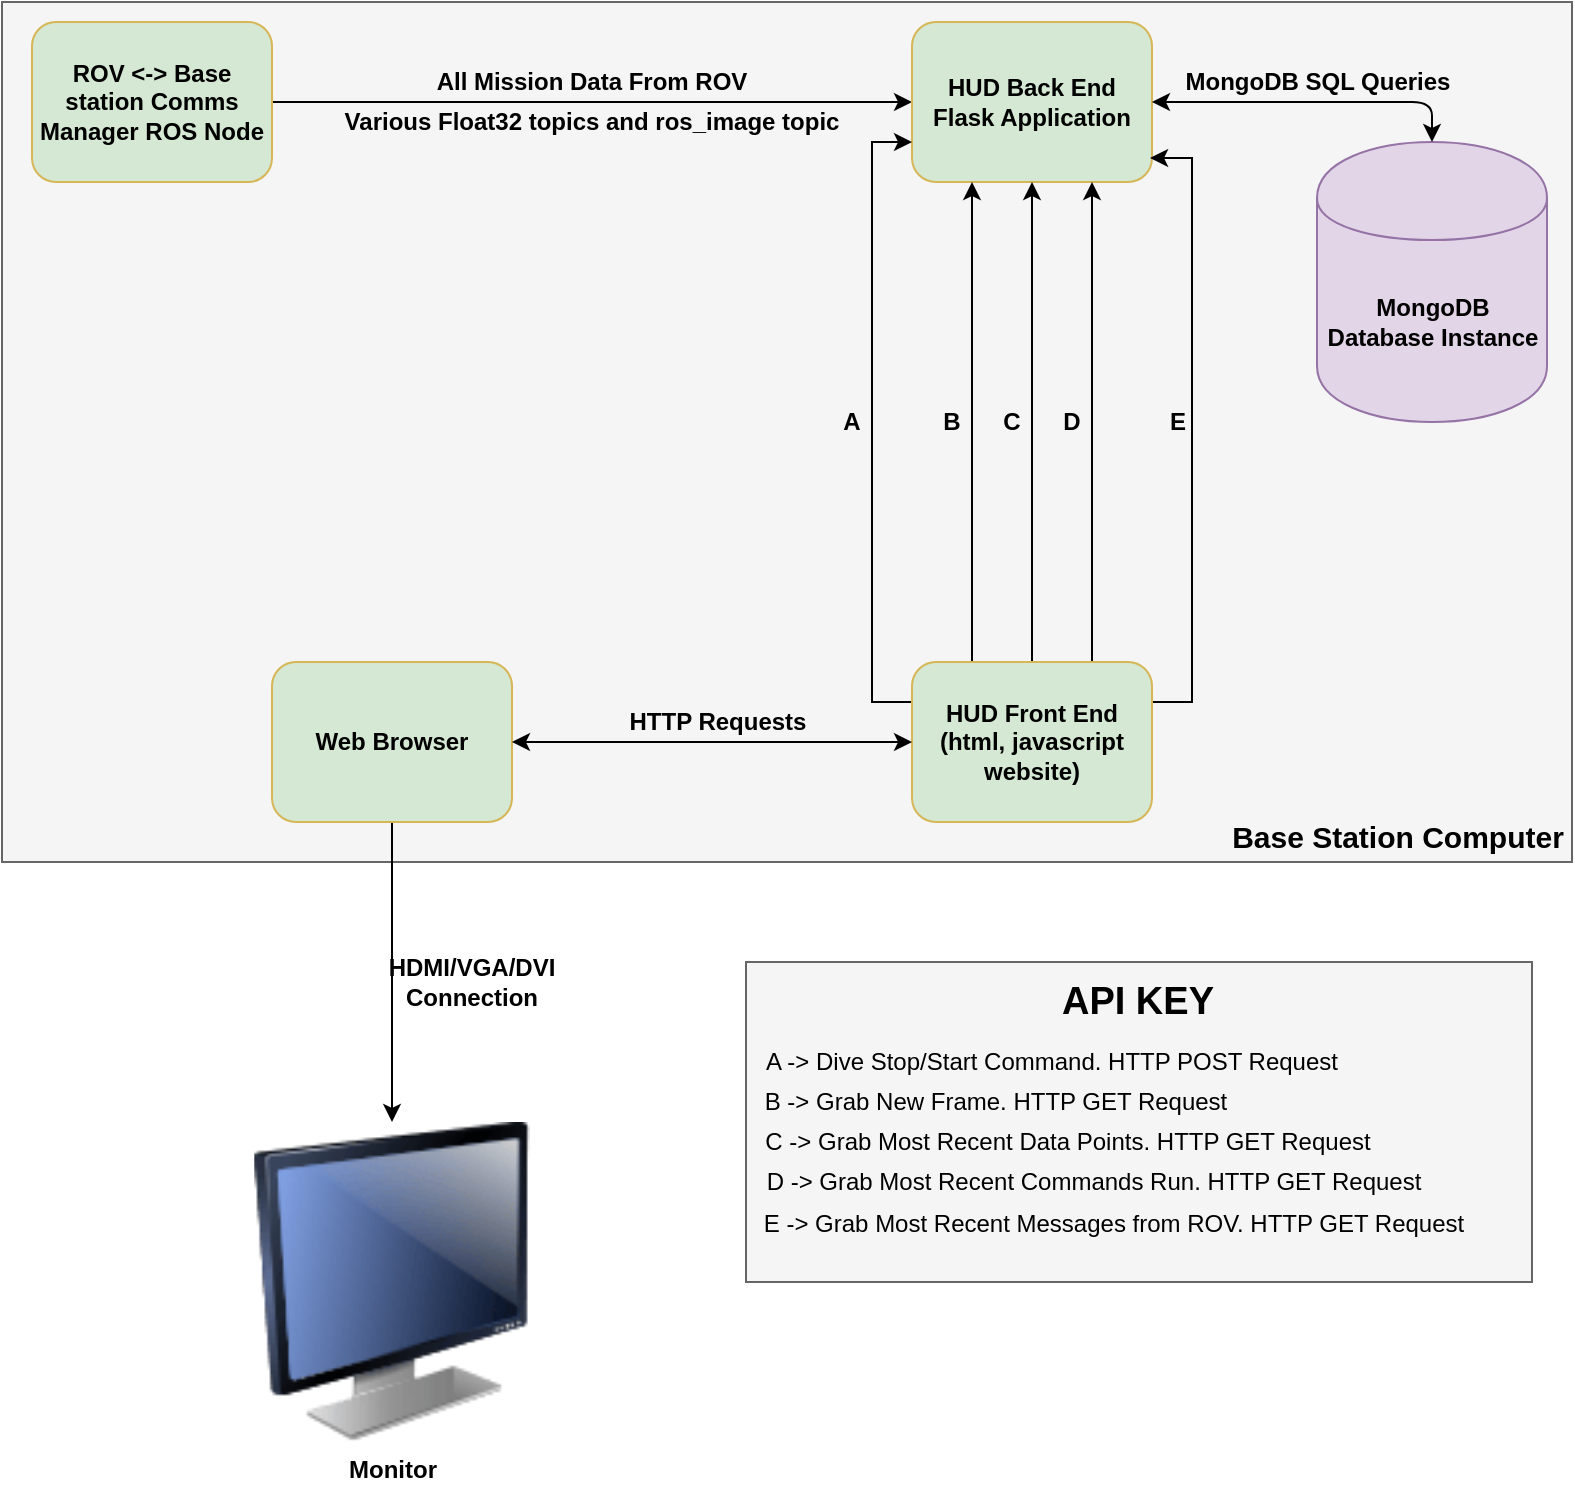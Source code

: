 <mxfile version="12.3.6" type="github" pages="1">
  <diagram id="dvayOvmPAuLTwOydBaXN" name="Page-1">
    <mxGraphModel dx="1422" dy="745" grid="1" gridSize="10" guides="1" tooltips="1" connect="1" arrows="1" fold="1" page="1" pageScale="1" pageWidth="1100" pageHeight="850" math="0" shadow="0">
      <root>
        <mxCell id="0"/>
        <mxCell id="1" parent="0"/>
        <mxCell id="P94vjSVfHrpoifT2Vlh4-1" value="" style="rounded=0;whiteSpace=wrap;html=1;fillColor=#f5f5f5;strokeColor=#666666;fontColor=#333333;" parent="1" vertex="1">
          <mxGeometry x="35" y="90" width="785" height="430" as="geometry"/>
        </mxCell>
        <mxCell id="P94vjSVfHrpoifT2Vlh4-2" value="Base Station Computer" style="text;html=1;strokeColor=none;fillColor=none;align=center;verticalAlign=middle;whiteSpace=wrap;rounded=0;fontStyle=1;fontSize=15;" parent="1" vertex="1">
          <mxGeometry x="648" y="497" width="170" height="20" as="geometry"/>
        </mxCell>
        <mxCell id="B6xwx3ypl9RkdtwZxq9E-2" style="edgeStyle=orthogonalEdgeStyle;rounded=0;orthogonalLoop=1;jettySize=auto;html=1;exitX=1;exitY=0.5;exitDx=0;exitDy=0;entryX=0;entryY=0.5;entryDx=0;entryDy=0;" edge="1" parent="1" source="P94vjSVfHrpoifT2Vlh4-3" target="P94vjSVfHrpoifT2Vlh4-4">
          <mxGeometry relative="1" as="geometry"/>
        </mxCell>
        <mxCell id="P94vjSVfHrpoifT2Vlh4-3" value="ROV &amp;lt;-&amp;gt; Base station Comms Manager ROS Node" style="rounded=1;whiteSpace=wrap;html=1;fillColor=#D5E8D4;strokeColor=#d6b656;fontStyle=1" parent="1" vertex="1">
          <mxGeometry x="50" y="100" width="120" height="80" as="geometry"/>
        </mxCell>
        <mxCell id="P94vjSVfHrpoifT2Vlh4-4" value="HUD Back End Flask Application" style="rounded=1;whiteSpace=wrap;html=1;fillColor=#D5E8D4;strokeColor=#d6b656;fontStyle=1" parent="1" vertex="1">
          <mxGeometry x="490" y="100" width="120" height="80" as="geometry"/>
        </mxCell>
        <mxCell id="P94vjSVfHrpoifT2Vlh4-20" value="&lt;b&gt;Monitor&lt;/b&gt;" style="image;html=1;labelBackgroundColor=#ffffff;image=img/lib/clip_art/computers/Monitor_128x128.png" parent="1" vertex="1">
          <mxGeometry x="145" y="650" width="170" height="160" as="geometry"/>
        </mxCell>
        <mxCell id="B6xwx3ypl9RkdtwZxq9E-13" style="edgeStyle=orthogonalEdgeStyle;rounded=0;orthogonalLoop=1;jettySize=auto;html=1;exitX=0.25;exitY=0;exitDx=0;exitDy=0;entryX=0.25;entryY=1;entryDx=0;entryDy=0;" edge="1" parent="1" source="P94vjSVfHrpoifT2Vlh4-21" target="P94vjSVfHrpoifT2Vlh4-4">
          <mxGeometry relative="1" as="geometry"/>
        </mxCell>
        <mxCell id="B6xwx3ypl9RkdtwZxq9E-16" style="edgeStyle=orthogonalEdgeStyle;rounded=0;orthogonalLoop=1;jettySize=auto;html=1;exitX=0.75;exitY=0;exitDx=0;exitDy=0;entryX=0.75;entryY=1;entryDx=0;entryDy=0;" edge="1" parent="1" source="P94vjSVfHrpoifT2Vlh4-21" target="P94vjSVfHrpoifT2Vlh4-4">
          <mxGeometry relative="1" as="geometry"/>
        </mxCell>
        <mxCell id="B6xwx3ypl9RkdtwZxq9E-17" style="edgeStyle=orthogonalEdgeStyle;rounded=0;orthogonalLoop=1;jettySize=auto;html=1;exitX=0.5;exitY=0;exitDx=0;exitDy=0;" edge="1" parent="1" source="P94vjSVfHrpoifT2Vlh4-21" target="P94vjSVfHrpoifT2Vlh4-4">
          <mxGeometry relative="1" as="geometry"/>
        </mxCell>
        <mxCell id="B6xwx3ypl9RkdtwZxq9E-18" style="edgeStyle=orthogonalEdgeStyle;rounded=0;orthogonalLoop=1;jettySize=auto;html=1;exitX=1;exitY=0.25;exitDx=0;exitDy=0;entryX=0.992;entryY=0.85;entryDx=0;entryDy=0;entryPerimeter=0;" edge="1" parent="1" source="P94vjSVfHrpoifT2Vlh4-21" target="P94vjSVfHrpoifT2Vlh4-4">
          <mxGeometry relative="1" as="geometry"/>
        </mxCell>
        <mxCell id="B6xwx3ypl9RkdtwZxq9E-19" style="edgeStyle=orthogonalEdgeStyle;rounded=0;orthogonalLoop=1;jettySize=auto;html=1;exitX=0;exitY=0.25;exitDx=0;exitDy=0;entryX=0;entryY=0.75;entryDx=0;entryDy=0;" edge="1" parent="1" source="P94vjSVfHrpoifT2Vlh4-21" target="P94vjSVfHrpoifT2Vlh4-4">
          <mxGeometry relative="1" as="geometry"/>
        </mxCell>
        <mxCell id="P94vjSVfHrpoifT2Vlh4-21" value="HUD Front End (html, javascript website)" style="rounded=1;whiteSpace=wrap;html=1;fillColor=#D5E8D4;strokeColor=#d6b656;fontStyle=1" parent="1" vertex="1">
          <mxGeometry x="490" y="420" width="120" height="80" as="geometry"/>
        </mxCell>
        <mxCell id="P94vjSVfHrpoifT2Vlh4-28" value="HDMI/VGA/DVI Connection" style="text;html=1;strokeColor=none;fillColor=none;align=center;verticalAlign=middle;whiteSpace=wrap;rounded=0;fontStyle=1" parent="1" vertex="1">
          <mxGeometry x="250" y="570" width="40" height="20" as="geometry"/>
        </mxCell>
        <mxCell id="B6xwx3ypl9RkdtwZxq9E-3" value="All Mission Data From ROV" style="text;html=1;strokeColor=none;fillColor=none;align=center;verticalAlign=middle;whiteSpace=wrap;rounded=0;fontStyle=1" vertex="1" parent="1">
          <mxGeometry x="235" y="120" width="190" height="20" as="geometry"/>
        </mxCell>
        <mxCell id="B6xwx3ypl9RkdtwZxq9E-4" value="Various Float32 topics and ros_image topic" style="text;html=1;strokeColor=none;fillColor=none;align=center;verticalAlign=middle;whiteSpace=wrap;rounded=0;fontStyle=1" vertex="1" parent="1">
          <mxGeometry x="150" y="140" width="360" height="20" as="geometry"/>
        </mxCell>
        <mxCell id="B6xwx3ypl9RkdtwZxq9E-5" value="MongoDB Database Instance" style="shape=cylinder;whiteSpace=wrap;html=1;boundedLbl=1;backgroundOutline=1;fontStyle=1;fillColor=#e1d5e7;strokeColor=#9673a6;" vertex="1" parent="1">
          <mxGeometry x="692.5" y="160" width="115" height="140" as="geometry"/>
        </mxCell>
        <mxCell id="B6xwx3ypl9RkdtwZxq9E-8" value="MongoDB SQL Queries" style="text;html=1;strokeColor=none;fillColor=none;align=center;verticalAlign=middle;whiteSpace=wrap;rounded=0;fontStyle=1" vertex="1" parent="1">
          <mxGeometry x="622.5" y="120" width="140" height="20" as="geometry"/>
        </mxCell>
        <mxCell id="B6xwx3ypl9RkdtwZxq9E-10" value="" style="endArrow=classic;startArrow=classic;html=1;exitX=1;exitY=0.5;exitDx=0;exitDy=0;entryX=0.5;entryY=0;entryDx=0;entryDy=0;" edge="1" parent="1" source="P94vjSVfHrpoifT2Vlh4-4" target="B6xwx3ypl9RkdtwZxq9E-5">
          <mxGeometry width="50" height="50" relative="1" as="geometry">
            <mxPoint x="660" y="160" as="sourcePoint"/>
            <mxPoint x="710" y="110" as="targetPoint"/>
            <Array as="points">
              <mxPoint x="750" y="140"/>
            </Array>
          </mxGeometry>
        </mxCell>
        <mxCell id="B6xwx3ypl9RkdtwZxq9E-23" style="edgeStyle=orthogonalEdgeStyle;rounded=0;orthogonalLoop=1;jettySize=auto;html=1;exitX=0.5;exitY=1;exitDx=0;exitDy=0;" edge="1" parent="1" source="B6xwx3ypl9RkdtwZxq9E-20" target="P94vjSVfHrpoifT2Vlh4-20">
          <mxGeometry relative="1" as="geometry"/>
        </mxCell>
        <mxCell id="B6xwx3ypl9RkdtwZxq9E-20" value="Web Browser" style="rounded=1;whiteSpace=wrap;html=1;fillColor=#D5E8D4;strokeColor=#d6b656;fontStyle=1" vertex="1" parent="1">
          <mxGeometry x="170" y="420" width="120" height="80" as="geometry"/>
        </mxCell>
        <mxCell id="B6xwx3ypl9RkdtwZxq9E-22" value="" style="endArrow=classic;startArrow=classic;html=1;exitX=1;exitY=0.5;exitDx=0;exitDy=0;entryX=0;entryY=0.5;entryDx=0;entryDy=0;" edge="1" parent="1" source="B6xwx3ypl9RkdtwZxq9E-20" target="P94vjSVfHrpoifT2Vlh4-21">
          <mxGeometry width="50" height="50" relative="1" as="geometry">
            <mxPoint x="380" y="500" as="sourcePoint"/>
            <mxPoint x="430" y="450" as="targetPoint"/>
          </mxGeometry>
        </mxCell>
        <mxCell id="B6xwx3ypl9RkdtwZxq9E-24" value="HTTP Requests" style="text;html=1;strokeColor=none;fillColor=none;align=center;verticalAlign=middle;whiteSpace=wrap;rounded=0;fontStyle=1" vertex="1" parent="1">
          <mxGeometry x="343" y="440" width="100" height="20" as="geometry"/>
        </mxCell>
        <mxCell id="B6xwx3ypl9RkdtwZxq9E-25" value="A" style="text;html=1;strokeColor=none;fillColor=none;align=center;verticalAlign=middle;whiteSpace=wrap;rounded=0;fontStyle=1" vertex="1" parent="1">
          <mxGeometry x="440" y="290" width="40" height="20" as="geometry"/>
        </mxCell>
        <mxCell id="B6xwx3ypl9RkdtwZxq9E-26" value="B" style="text;html=1;strokeColor=none;fillColor=none;align=center;verticalAlign=middle;whiteSpace=wrap;rounded=0;fontStyle=1" vertex="1" parent="1">
          <mxGeometry x="490" y="290" width="40" height="20" as="geometry"/>
        </mxCell>
        <mxCell id="B6xwx3ypl9RkdtwZxq9E-27" value="C" style="text;html=1;strokeColor=none;fillColor=none;align=center;verticalAlign=middle;whiteSpace=wrap;rounded=0;fontStyle=1" vertex="1" parent="1">
          <mxGeometry x="520" y="290" width="40" height="20" as="geometry"/>
        </mxCell>
        <mxCell id="B6xwx3ypl9RkdtwZxq9E-28" value="D" style="text;html=1;strokeColor=none;fillColor=none;align=center;verticalAlign=middle;whiteSpace=wrap;rounded=0;fontStyle=1" vertex="1" parent="1">
          <mxGeometry x="550" y="290" width="40" height="20" as="geometry"/>
        </mxCell>
        <mxCell id="B6xwx3ypl9RkdtwZxq9E-29" value="E" style="text;html=1;strokeColor=none;fillColor=none;align=center;verticalAlign=middle;whiteSpace=wrap;rounded=0;fontStyle=1" vertex="1" parent="1">
          <mxGeometry x="602.5" y="290" width="40" height="20" as="geometry"/>
        </mxCell>
        <mxCell id="B6xwx3ypl9RkdtwZxq9E-30" value="" style="rounded=0;whiteSpace=wrap;html=1;fillColor=#f5f5f5;strokeColor=#666666;fontColor=#333333;" vertex="1" parent="1">
          <mxGeometry x="407" y="570" width="393" height="160" as="geometry"/>
        </mxCell>
        <mxCell id="B6xwx3ypl9RkdtwZxq9E-31" value="&lt;b style=&quot;font-size: 19px;&quot;&gt;API KEY&lt;/b&gt;" style="text;html=1;strokeColor=none;fillColor=none;align=center;verticalAlign=middle;whiteSpace=wrap;rounded=0;fontSize=19;" vertex="1" parent="1">
          <mxGeometry x="558.5" y="580" width="88" height="20" as="geometry"/>
        </mxCell>
        <mxCell id="B6xwx3ypl9RkdtwZxq9E-32" value="A -&amp;gt; Dive Stop/Start Command. HTTP POST Request" style="text;html=1;strokeColor=none;fillColor=none;align=center;verticalAlign=middle;whiteSpace=wrap;rounded=0;" vertex="1" parent="1">
          <mxGeometry x="399" y="610" width="322" height="20" as="geometry"/>
        </mxCell>
        <mxCell id="B6xwx3ypl9RkdtwZxq9E-33" value="B -&amp;gt; Grab New Frame. HTTP GET Request" style="text;html=1;strokeColor=none;fillColor=none;align=center;verticalAlign=middle;whiteSpace=wrap;rounded=0;" vertex="1" parent="1">
          <mxGeometry x="370.5" y="630" width="322" height="20" as="geometry"/>
        </mxCell>
        <mxCell id="B6xwx3ypl9RkdtwZxq9E-34" value="C -&amp;gt; Grab Most Recent Data Points. HTTP GET Request" style="text;html=1;strokeColor=none;fillColor=none;align=center;verticalAlign=middle;whiteSpace=wrap;rounded=0;" vertex="1" parent="1">
          <mxGeometry x="406.5" y="650" width="322" height="20" as="geometry"/>
        </mxCell>
        <mxCell id="B6xwx3ypl9RkdtwZxq9E-35" value="D -&amp;gt; Grab Most Recent Commands Run. HTTP GET Request" style="text;html=1;strokeColor=none;fillColor=none;align=center;verticalAlign=middle;whiteSpace=wrap;rounded=0;" vertex="1" parent="1">
          <mxGeometry x="414" y="670" width="334" height="20" as="geometry"/>
        </mxCell>
        <mxCell id="B6xwx3ypl9RkdtwZxq9E-36" value="E -&amp;gt; Grab Most Recent Messages from ROV. HTTP GET Request" style="text;html=1;strokeColor=none;fillColor=none;align=center;verticalAlign=middle;whiteSpace=wrap;rounded=0;" vertex="1" parent="1">
          <mxGeometry x="408" y="691" width="366" height="20" as="geometry"/>
        </mxCell>
      </root>
    </mxGraphModel>
  </diagram>
</mxfile>
